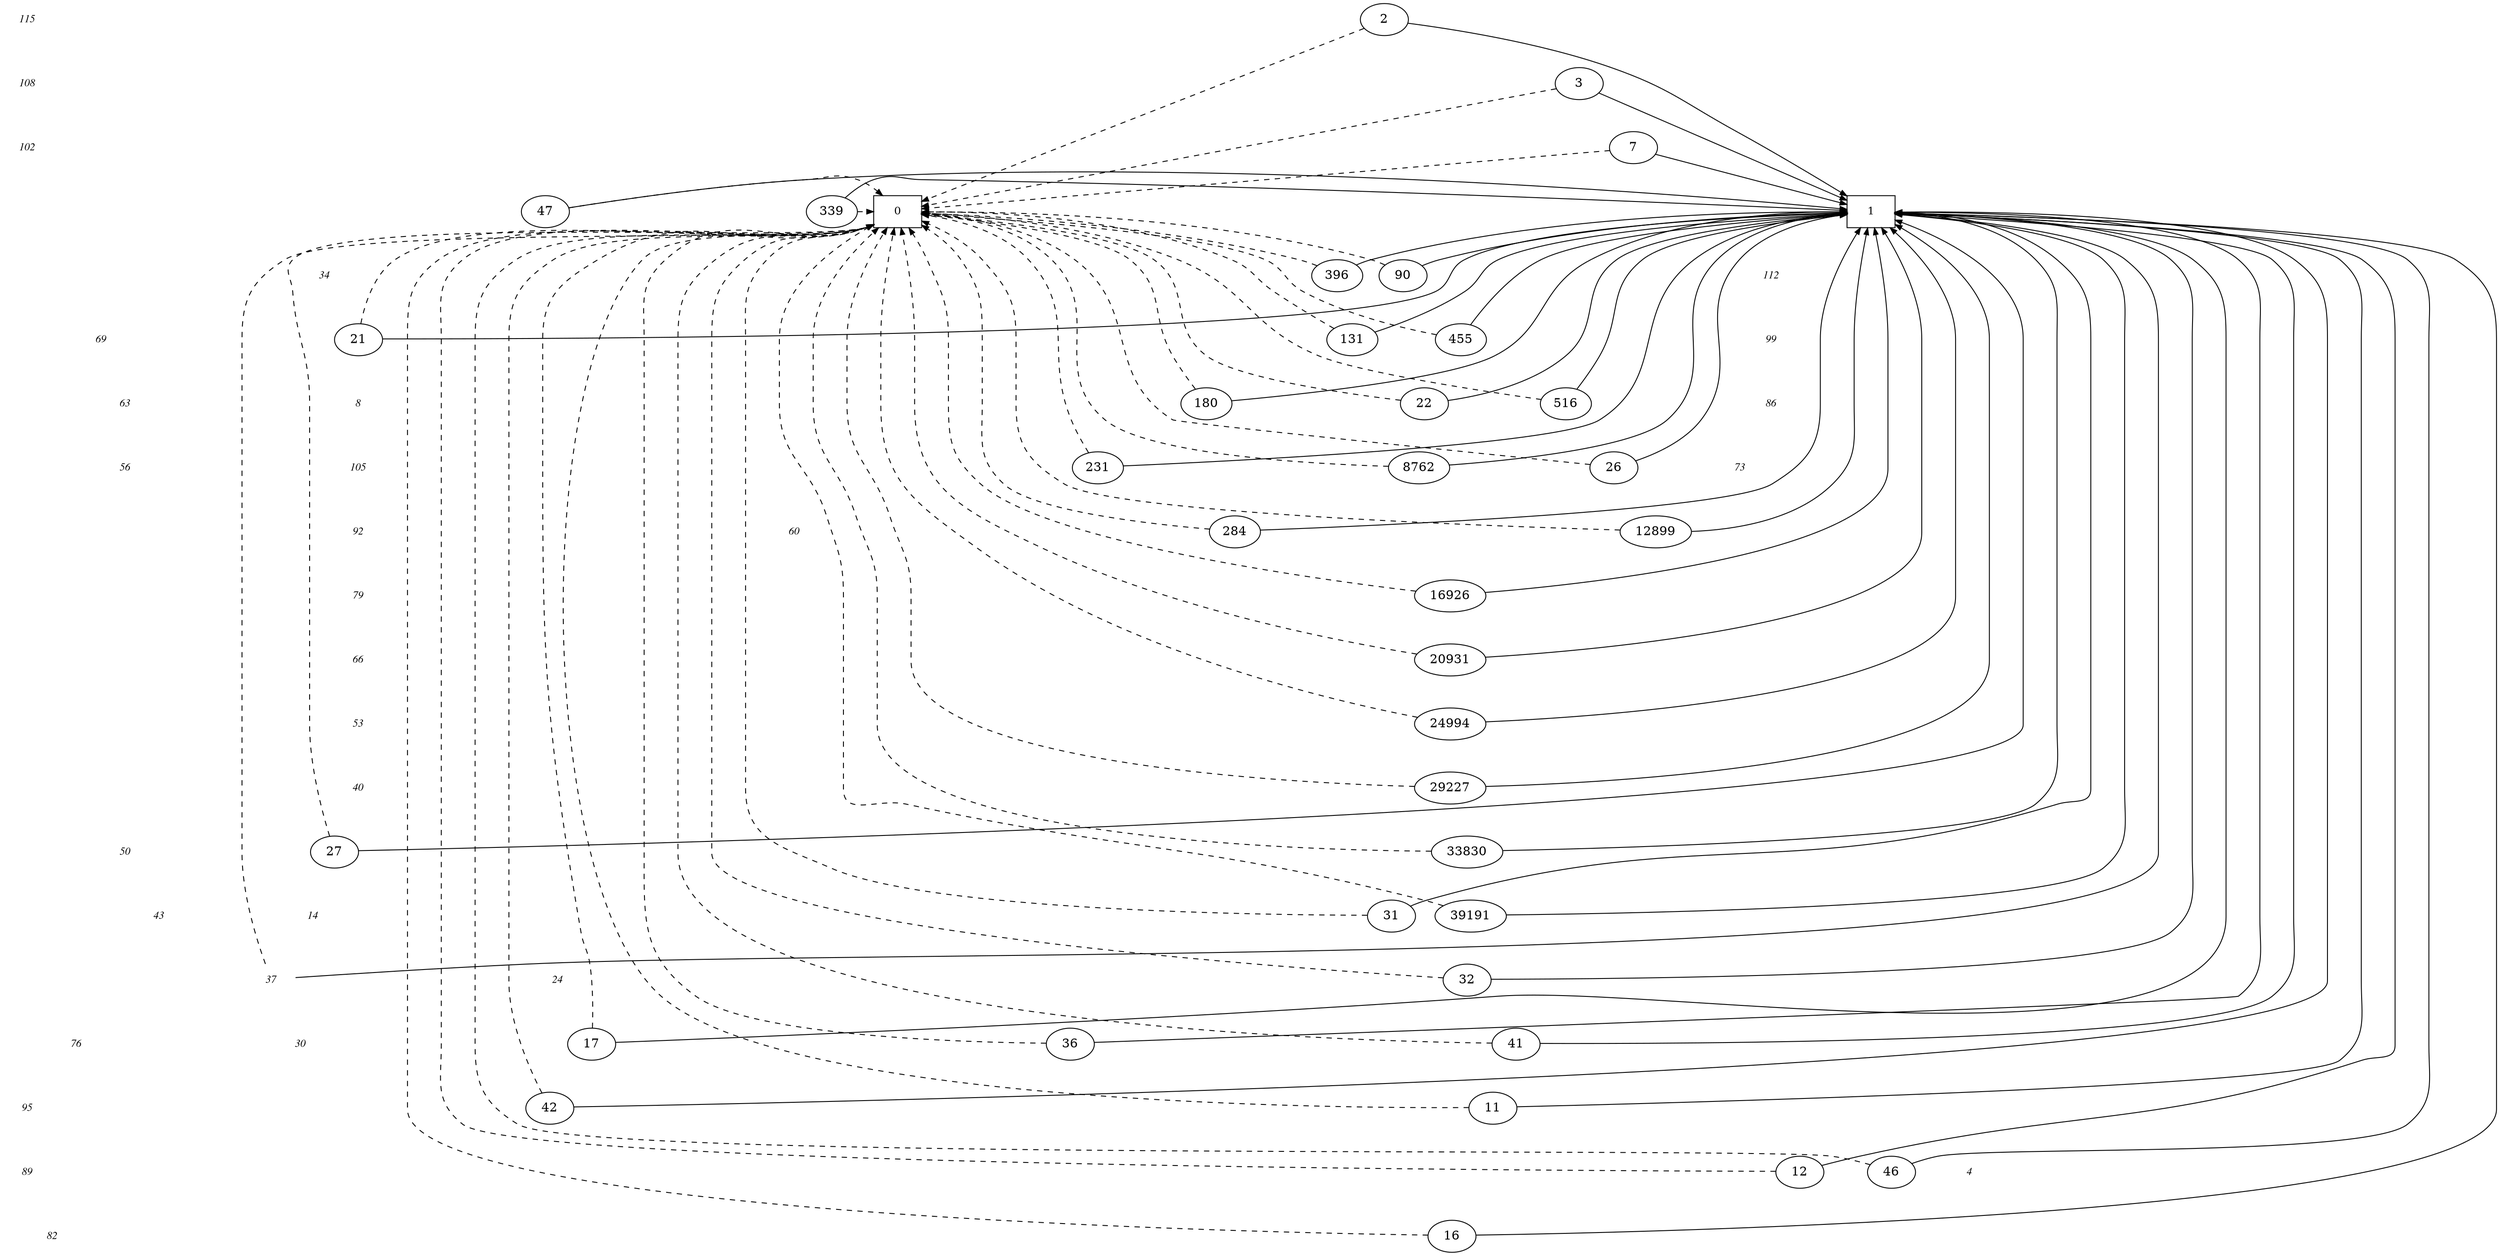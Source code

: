 digraph BDD {
center = true;
{ rank = same; { node [style=invis]; "T" };
 { node [shape=box,fontsize=12]; "0"; }
  { node [shape=box,fontsize=12]; "1"; }
}
{ rank=same; { node [shape=plaintext,fontname="Times Italic",fontsize=12] "115" };"2";}
{ rank=same; { node [shape=plaintext,fontname="Times Italic",fontsize=12] "108" };"3";}
{ rank=same; { node [shape=plaintext,fontname="Times Italic",fontsize=12] "102" };"7";}
{ rank=same; { node [shape=plaintext,fontname="Times Italic",fontsize=12] "95" };"11";}
{ rank=same; { node [shape=plaintext,fontname="Times Italic",fontsize=12] "89" };"12";}
{ rank=same; { node [shape=plaintext,fontname="Times Italic",fontsize=12] "82" };"16";}
{ rank=same; { node [shape=plaintext,fontname="Times Italic",fontsize=12] "76" };"17";}
{ rank=same; { node [shape=plaintext,fontname="Times Italic",fontsize=12] "69" };"21";}
{ rank=same; { node [shape=plaintext,fontname="Times Italic",fontsize=12] "63" };"22";}
{ rank=same; { node [shape=plaintext,fontname="Times Italic",fontsize=12] "56" };"26";}
{ rank=same; { node [shape=plaintext,fontname="Times Italic",fontsize=12] "50" };"27";}
{ rank=same; { node [shape=plaintext,fontname="Times Italic",fontsize=12] "43" };"31";}
{ rank=same; { node [shape=plaintext,fontname="Times Italic",fontsize=12] "37" };"32";}
{ rank=same; { node [shape=plaintext,fontname="Times Italic",fontsize=12] "30" };"36";}
{ rank=same; { node [shape=plaintext,fontname="Times Italic",fontsize=12] "24" };"37";}
{ rank=same; { node [shape=plaintext,fontname="Times Italic",fontsize=12] "17" };"41";}
{ rank=same; { node [shape=plaintext,fontname="Times Italic",fontsize=12] "11" };"42";}
{ rank=same; { node [shape=plaintext,fontname="Times Italic",fontsize=12] "4" };"46";}
{ rank=same; { node [shape=plaintext,fontname="Times Italic",fontsize=12] "1" };"47";}
{ rank=same; { node [shape=plaintext,fontname="Times Italic",fontsize=12] "112" };"90";}
{ rank=same; { node [shape=plaintext,fontname="Times Italic",fontsize=12] "99" };"131";}
{ rank=same; { node [shape=plaintext,fontname="Times Italic",fontsize=12] "86" };"180";}
{ rank=same; { node [shape=plaintext,fontname="Times Italic",fontsize=12] "73" };"231";}
{ rank=same; { node [shape=plaintext,fontname="Times Italic",fontsize=12] "60" };"284";}
{ rank=same; { node [shape=plaintext,fontname="Times Italic",fontsize=12] "47" };"339";}
{ rank=same; { node [shape=plaintext,fontname="Times Italic",fontsize=12] "34" };"396";}
{ rank=same; { node [shape=plaintext,fontname="Times Italic",fontsize=12] "21" };"455";}
{ rank=same; { node [shape=plaintext,fontname="Times Italic",fontsize=12] "8" };"516";}
{ rank=same; { node [shape=plaintext,fontname="Times Italic",fontsize=12] "105" };"8762";}
{ rank=same; { node [shape=plaintext,fontname="Times Italic",fontsize=12] "92" };"12899";}
{ rank=same; { node [shape=plaintext,fontname="Times Italic",fontsize=12] "79" };"16926";}
{ rank=same; { node [shape=plaintext,fontname="Times Italic",fontsize=12] "66" };"20931";}
{ rank=same; { node [shape=plaintext,fontname="Times Italic",fontsize=12] "53" };"24994";}
{ rank=same; { node [shape=plaintext,fontname="Times Italic",fontsize=12] "40" };"29227";}
{ rank=same; { node [shape=plaintext,fontname="Times Italic",fontsize=12] "27" };"33830";}
{ rank=same; { node [shape=plaintext,fontname="Times Italic",fontsize=12] "14" };"39191";}
edge [style = invis]; {"115" -> "108" -> "102" -> "95" -> "89" -> "82" -> "76" -> "69" -> "63" -> "56" -> "50" -> "43" -> "37" -> "30" -> "24" -> "17" -> "11" -> "4" -> "1" -> "112" -> "99" -> "86" -> "73" -> "60" -> "47" -> "34" -> "21" -> "8" -> "105" -> "92" -> "79" -> "66" -> "53" -> "40" -> "27" -> "14" -> "T"; }
"2" -> "1" [style=solid,arrowsize=".75"];
"2" -> "0" [style=dashed,arrowsize=".75"];
"3" -> "1" [style=solid,arrowsize=".75"];
"3" -> "0" [style=dashed,arrowsize=".75"];
"7" -> "1" [style=solid,arrowsize=".75"];
"7" -> "0" [style=dashed,arrowsize=".75"];
"11" -> "1" [style=solid,arrowsize=".75"];
"11" -> "0" [style=dashed,arrowsize=".75"];
"12" -> "1" [style=solid,arrowsize=".75"];
"12" -> "0" [style=dashed,arrowsize=".75"];
"16" -> "1" [style=solid,arrowsize=".75"];
"16" -> "0" [style=dashed,arrowsize=".75"];
"17" -> "1" [style=solid,arrowsize=".75"];
"17" -> "0" [style=dashed,arrowsize=".75"];
"21" -> "1" [style=solid,arrowsize=".75"];
"21" -> "0" [style=dashed,arrowsize=".75"];
"22" -> "1" [style=solid,arrowsize=".75"];
"22" -> "0" [style=dashed,arrowsize=".75"];
"26" -> "1" [style=solid,arrowsize=".75"];
"26" -> "0" [style=dashed,arrowsize=".75"];
"27" -> "1" [style=solid,arrowsize=".75"];
"27" -> "0" [style=dashed,arrowsize=".75"];
"31" -> "1" [style=solid,arrowsize=".75"];
"31" -> "0" [style=dashed,arrowsize=".75"];
"32" -> "1" [style=solid,arrowsize=".75"];
"32" -> "0" [style=dashed,arrowsize=".75"];
"36" -> "1" [style=solid,arrowsize=".75"];
"36" -> "0" [style=dashed,arrowsize=".75"];
"37" -> "1" [style=solid,arrowsize=".75"];
"37" -> "0" [style=dashed,arrowsize=".75"];
"41" -> "1" [style=solid,arrowsize=".75"];
"41" -> "0" [style=dashed,arrowsize=".75"];
"42" -> "1" [style=solid,arrowsize=".75"];
"42" -> "0" [style=dashed,arrowsize=".75"];
"46" -> "1" [style=solid,arrowsize=".75"];
"46" -> "0" [style=dashed,arrowsize=".75"];
"47" -> "1" [style=solid,arrowsize=".75"];
"47" -> "0" [style=dashed,arrowsize=".75"];
"90" -> "1" [style=solid,arrowsize=".75"];
"90" -> "0" [style=dashed,arrowsize=".75"];
"131" -> "1" [style=solid,arrowsize=".75"];
"131" -> "0" [style=dashed,arrowsize=".75"];
"180" -> "1" [style=solid,arrowsize=".75"];
"180" -> "0" [style=dashed,arrowsize=".75"];
"231" -> "1" [style=solid,arrowsize=".75"];
"231" -> "0" [style=dashed,arrowsize=".75"];
"284" -> "1" [style=solid,arrowsize=".75"];
"284" -> "0" [style=dashed,arrowsize=".75"];
"339" -> "1" [style=solid,arrowsize=".75"];
"339" -> "0" [style=dashed,arrowsize=".75"];
"396" -> "1" [style=solid,arrowsize=".75"];
"396" -> "0" [style=dashed,arrowsize=".75"];
"455" -> "1" [style=solid,arrowsize=".75"];
"455" -> "0" [style=dashed,arrowsize=".75"];
"516" -> "1" [style=solid,arrowsize=".75"];
"516" -> "0" [style=dashed,arrowsize=".75"];
"8762" -> "1" [style=solid,arrowsize=".75"];
"8762" -> "0" [style=dashed,arrowsize=".75"];
"12899" -> "1" [style=solid,arrowsize=".75"];
"12899" -> "0" [style=dashed,arrowsize=".75"];
"16926" -> "1" [style=solid,arrowsize=".75"];
"16926" -> "0" [style=dashed,arrowsize=".75"];
"20931" -> "1" [style=solid,arrowsize=".75"];
"20931" -> "0" [style=dashed,arrowsize=".75"];
"24994" -> "1" [style=solid,arrowsize=".75"];
"24994" -> "0" [style=dashed,arrowsize=".75"];
"29227" -> "1" [style=solid,arrowsize=".75"];
"29227" -> "0" [style=dashed,arrowsize=".75"];
"33830" -> "1" [style=solid,arrowsize=".75"];
"33830" -> "0" [style=dashed,arrowsize=".75"];
"39191" -> "1" [style=solid,arrowsize=".75"];
"39191" -> "0" [style=dashed,arrowsize=".75"];
}
